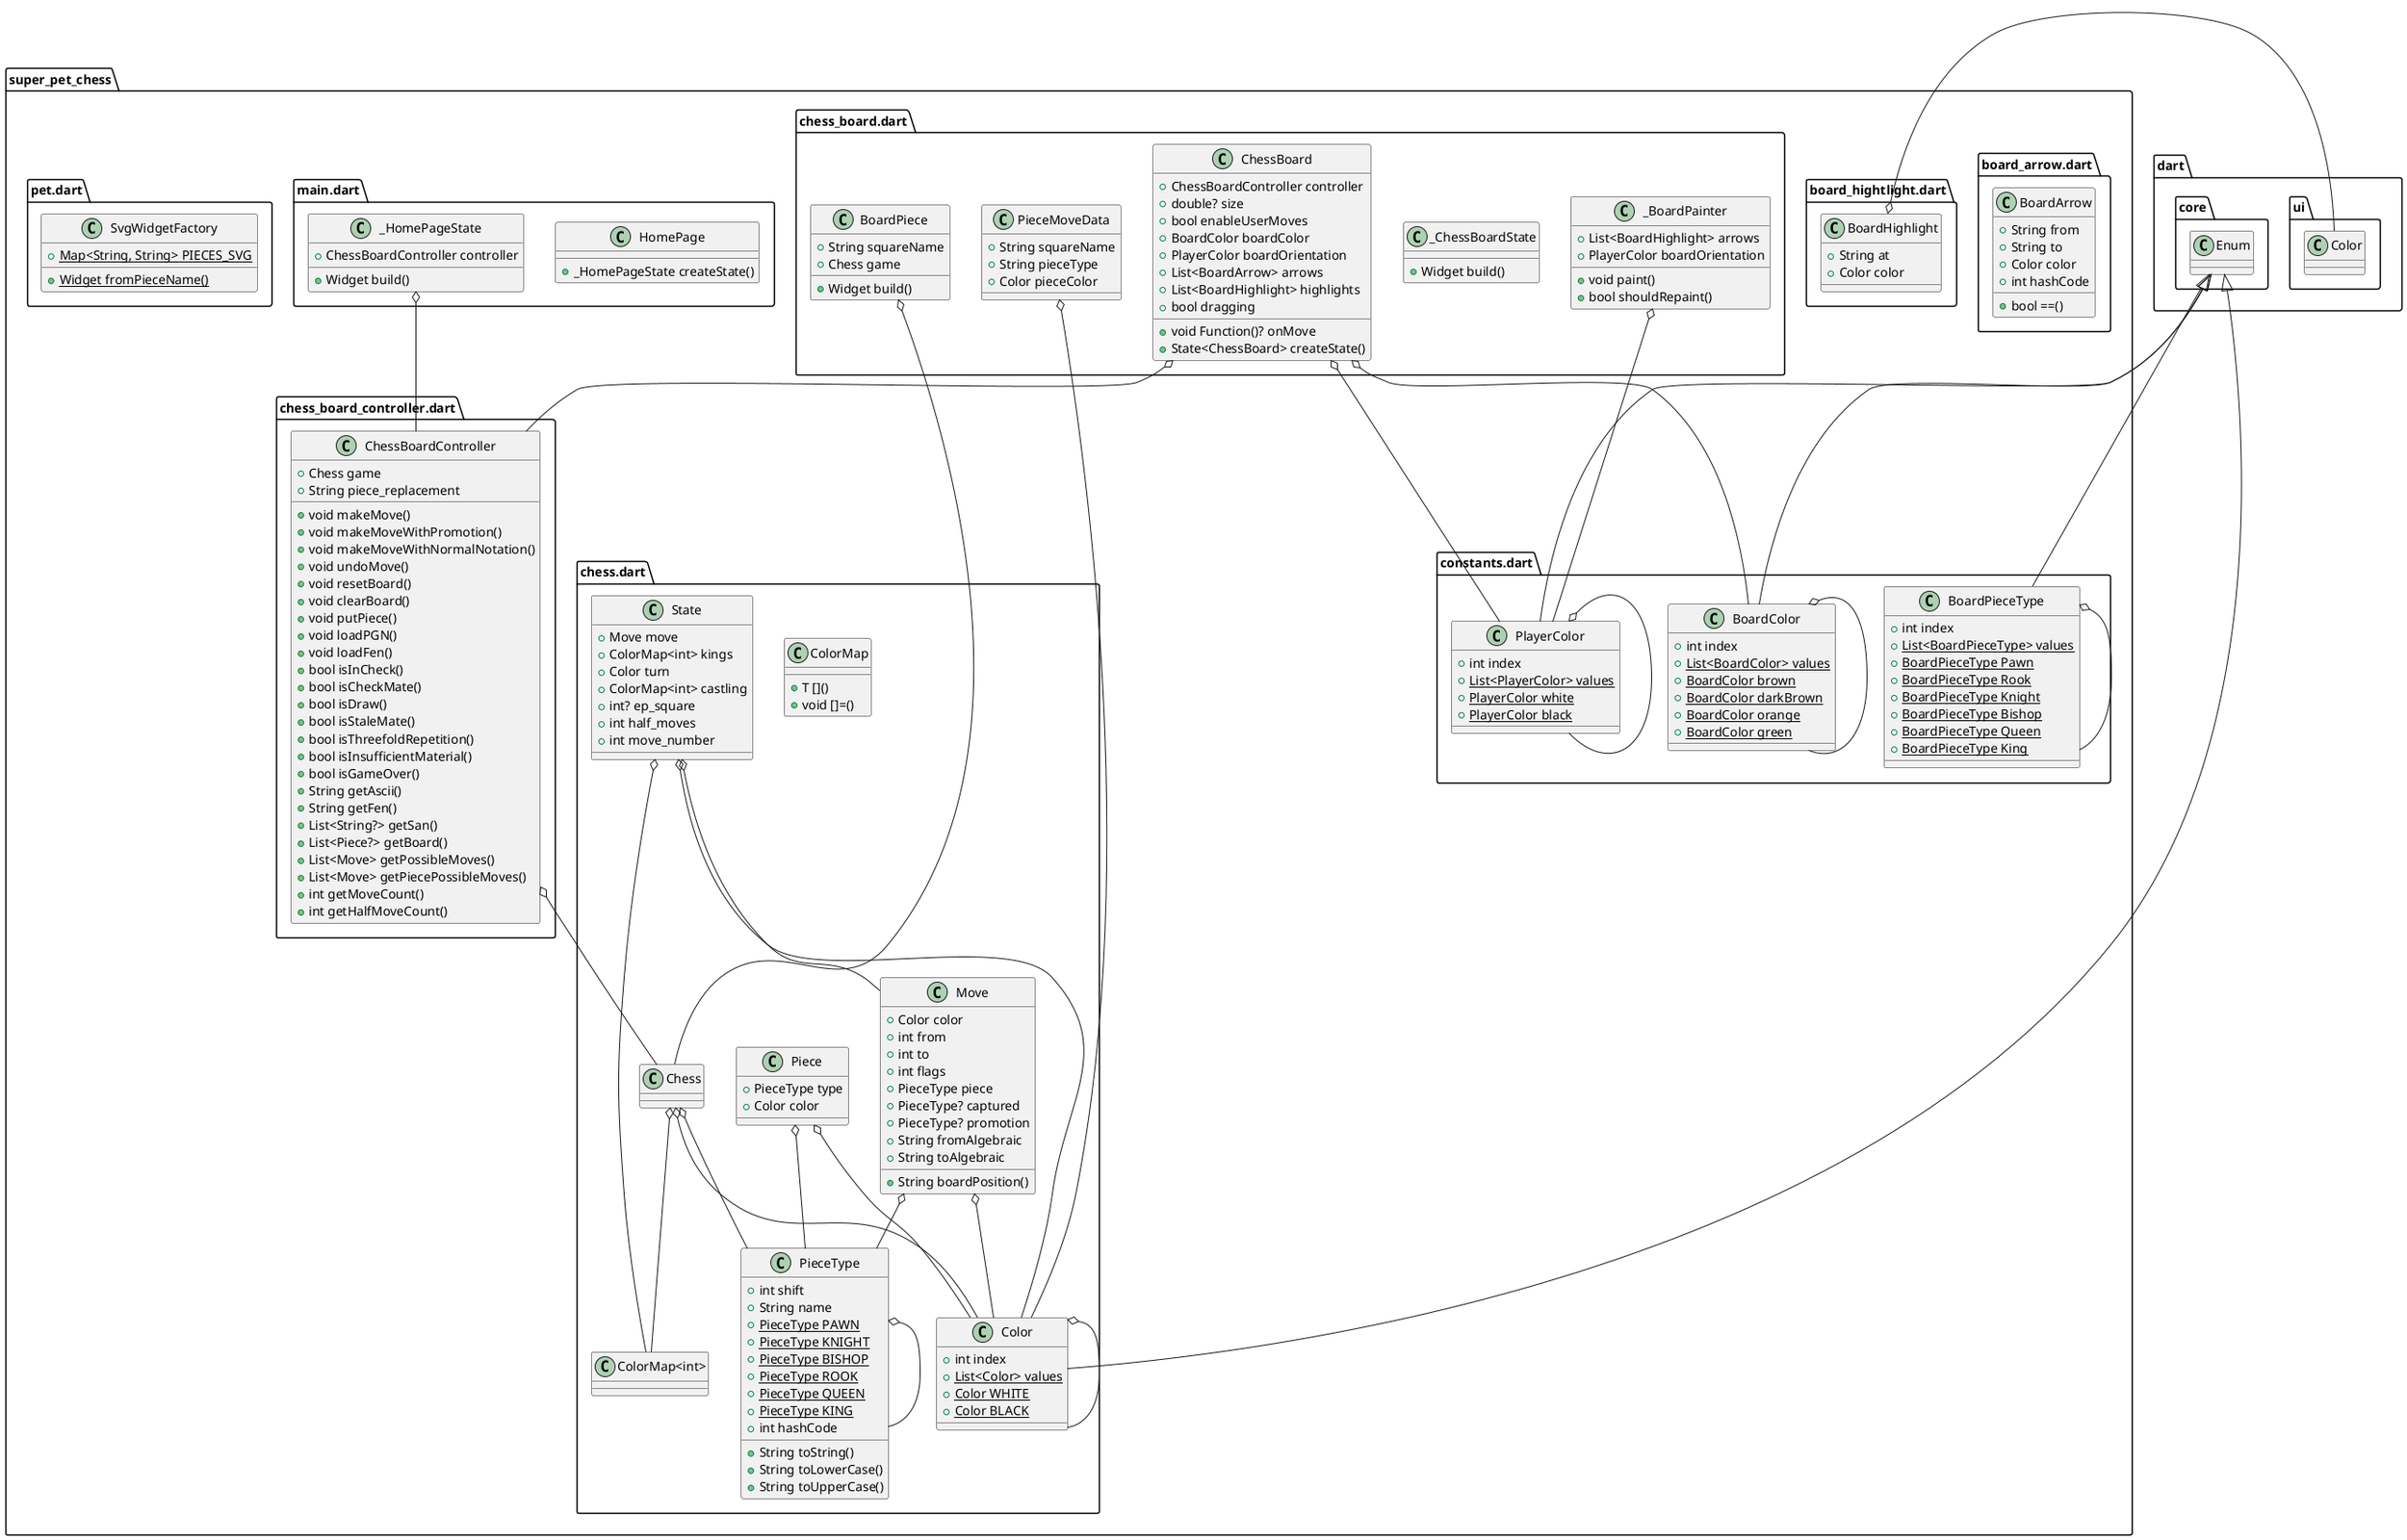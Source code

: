 @startuml
set namespaceSeparator ::

class "super_pet_chess::board_arrow.dart::BoardArrow" {
  +String from
  +String to
  +Color color
  +int hashCode
  +bool ==()
}

class "super_pet_chess::board_hightlight.dart::BoardHighlight" {
  +String at
  +Color color
}

"super_pet_chess::board_hightlight.dart::BoardHighlight" o-- "dart::ui::Color"

class "super_pet_chess::chess.dart::Chess" {
}

"super_pet_chess::chess.dart::Chess" o-- "super_pet_chess::chess.dart::Color"
"super_pet_chess::chess.dart::Chess" o-- "super_pet_chess::chess.dart::PieceType"
"super_pet_chess::chess.dart::Chess" o-- "super_pet_chess::chess.dart::ColorMap<int>"

class "super_pet_chess::chess.dart::Piece" {
  +PieceType type
  +Color color
}

"super_pet_chess::chess.dart::Piece" o-- "super_pet_chess::chess.dart::PieceType"
"super_pet_chess::chess.dart::Piece" o-- "super_pet_chess::chess.dart::Color"

class "super_pet_chess::chess.dart::PieceType" {
  +int shift
  +String name
  {static} +PieceType PAWN
  {static} +PieceType KNIGHT
  {static} +PieceType BISHOP
  {static} +PieceType ROOK
  {static} +PieceType QUEEN
  {static} +PieceType KING
  +int hashCode
  +String toString()
  +String toLowerCase()
  +String toUpperCase()
}

"super_pet_chess::chess.dart::PieceType" o-- "super_pet_chess::chess.dart::PieceType"

class "super_pet_chess::chess.dart::ColorMap" {
  +T []()
  +void []=()
}

class "super_pet_chess::chess.dart::Move" {
  +Color color
  +int from
  +int to
  +int flags
  +PieceType piece
  +PieceType? captured
  +PieceType? promotion
  +String fromAlgebraic
  +String toAlgebraic
  +String boardPosition()
}

"super_pet_chess::chess.dart::Move" o-- "super_pet_chess::chess.dart::Color"
"super_pet_chess::chess.dart::Move" o-- "super_pet_chess::chess.dart::PieceType"

class "super_pet_chess::chess.dart::State" {
  +Move move
  +ColorMap<int> kings
  +Color turn
  +ColorMap<int> castling
  +int? ep_square
  +int half_moves
  +int move_number
}

"super_pet_chess::chess.dart::State" o-- "super_pet_chess::chess.dart::Move"
"super_pet_chess::chess.dart::State" o-- "super_pet_chess::chess.dart::ColorMap<int>"
"super_pet_chess::chess.dart::State" o-- "super_pet_chess::chess.dart::Color"

class "super_pet_chess::chess.dart::Color" {
  +int index
  {static} +List<Color> values
  {static} +Color WHITE
  {static} +Color BLACK
}

"super_pet_chess::chess.dart::Color" o-- "super_pet_chess::chess.dart::Color"
"dart::core::Enum" <|-- "super_pet_chess::chess.dart::Color"

class "super_pet_chess::chess_board.dart::ChessBoard" {
  +ChessBoardController controller
  +double? size
+bool enableUserMoves
  +BoardColor boardColor
  +PlayerColor boardOrientation
  +void Function()? onMove
  +List<BoardArrow> arrows
  +List<BoardHighlight> highlights
  +bool dragging
  +State<ChessBoard> createState()
}

"super_pet_chess::chess_board.dart::ChessBoard" o-- "super_pet_chess::chess_board_controller.dart::ChessBoardController"
"super_pet_chess::chess_board.dart::ChessBoard" o-- "super_pet_chess::constants.dart::BoardColor"
"super_pet_chess::chess_board.dart::ChessBoard" o-- "super_pet_chess::constants.dart::PlayerColor"

class "super_pet_chess::chess_board.dart::_ChessBoardState" {
  +Widget build()
}

class "super_pet_chess::chess_board.dart::BoardPiece" {
  +String squareName
  +Chess game
  +Widget build()
}

"super_pet_chess::chess_board.dart::BoardPiece" o-- "super_pet_chess::chess.dart::Chess"

class "super_pet_chess::chess_board.dart::PieceMoveData" {
  +String squareName
  +String pieceType
  +Color pieceColor
}

"super_pet_chess::chess_board.dart::PieceMoveData" o-- "super_pet_chess::chess.dart::Color"

class "super_pet_chess::chess_board.dart::_BoardPainter" {
  +List<BoardHighlight> arrows
  +PlayerColor boardOrientation
  +void paint()
  +bool shouldRepaint()
}

"super_pet_chess::chess_board.dart::_BoardPainter" o-- "super_pet_chess::constants.dart::PlayerColor"

class "super_pet_chess::chess_board_controller.dart::ChessBoardController" {
  +Chess game
  +String piece_replacement
  +void makeMove()
  +void makeMoveWithPromotion()
  +void makeMoveWithNormalNotation()
  +void undoMove()
  +void resetBoard()
  +void clearBoard()
  +void putPiece()
  +void loadPGN()
  +void loadFen()
  +bool isInCheck()
  +bool isCheckMate()
  +bool isDraw()
  +bool isStaleMate()
  +bool isThreefoldRepetition()
  +bool isInsufficientMaterial()
  +bool isGameOver()
  +String getAscii()
  +String getFen()
  +List<String?> getSan()
  +List<Piece?> getBoard()
  +List<Move> getPossibleMoves()
  +List<Move> getPiecePossibleMoves()
  +int getMoveCount()
  +int getHalfMoveCount()
}

"super_pet_chess::chess_board_controller.dart::ChessBoardController" o-- "super_pet_chess::chess.dart::Chess"

class "super_pet_chess::constants.dart::BoardColor" {
  +int index
  {static} +List<BoardColor> values
  {static} +BoardColor brown
  {static} +BoardColor darkBrown
  {static} +BoardColor orange
  {static} +BoardColor green
}

"super_pet_chess::constants.dart::BoardColor" o-- "super_pet_chess::constants.dart::BoardColor"
"dart::core::Enum" <|-- "super_pet_chess::constants.dart::BoardColor"

class "super_pet_chess::constants.dart::PlayerColor" {
  +int index
  {static} +List<PlayerColor> values
  {static} +PlayerColor white
  {static} +PlayerColor black
}

"super_pet_chess::constants.dart::PlayerColor" o-- "super_pet_chess::constants.dart::PlayerColor"
"dart::core::Enum" <|-- "super_pet_chess::constants.dart::PlayerColor"

class "super_pet_chess::constants.dart::BoardPieceType" {
  +int index
  {static} +List<BoardPieceType> values
  {static} +BoardPieceType Pawn
  {static} +BoardPieceType Rook
  {static} +BoardPieceType Knight
  {static} +BoardPieceType Bishop
  {static} +BoardPieceType Queen
  {static} +BoardPieceType King
}

"super_pet_chess::constants.dart::BoardPieceType" o-- "super_pet_chess::constants.dart::BoardPieceType"
"dart::core::Enum" <|-- "super_pet_chess::constants.dart::BoardPieceType"

class "super_pet_chess::main.dart::HomePage" {
  +_HomePageState createState()
}


class "super_pet_chess::main.dart::_HomePageState" {
  +ChessBoardController controller
  +Widget build()
}

"super_pet_chess::main.dart::_HomePageState" o-- "super_pet_chess::chess_board_controller.dart::ChessBoardController"

class "super_pet_chess::pet.dart::SvgWidgetFactory" {
  {static} +Map<String, String> PIECES_SVG
  {static} +Widget fromPieceName()
}


@enduml